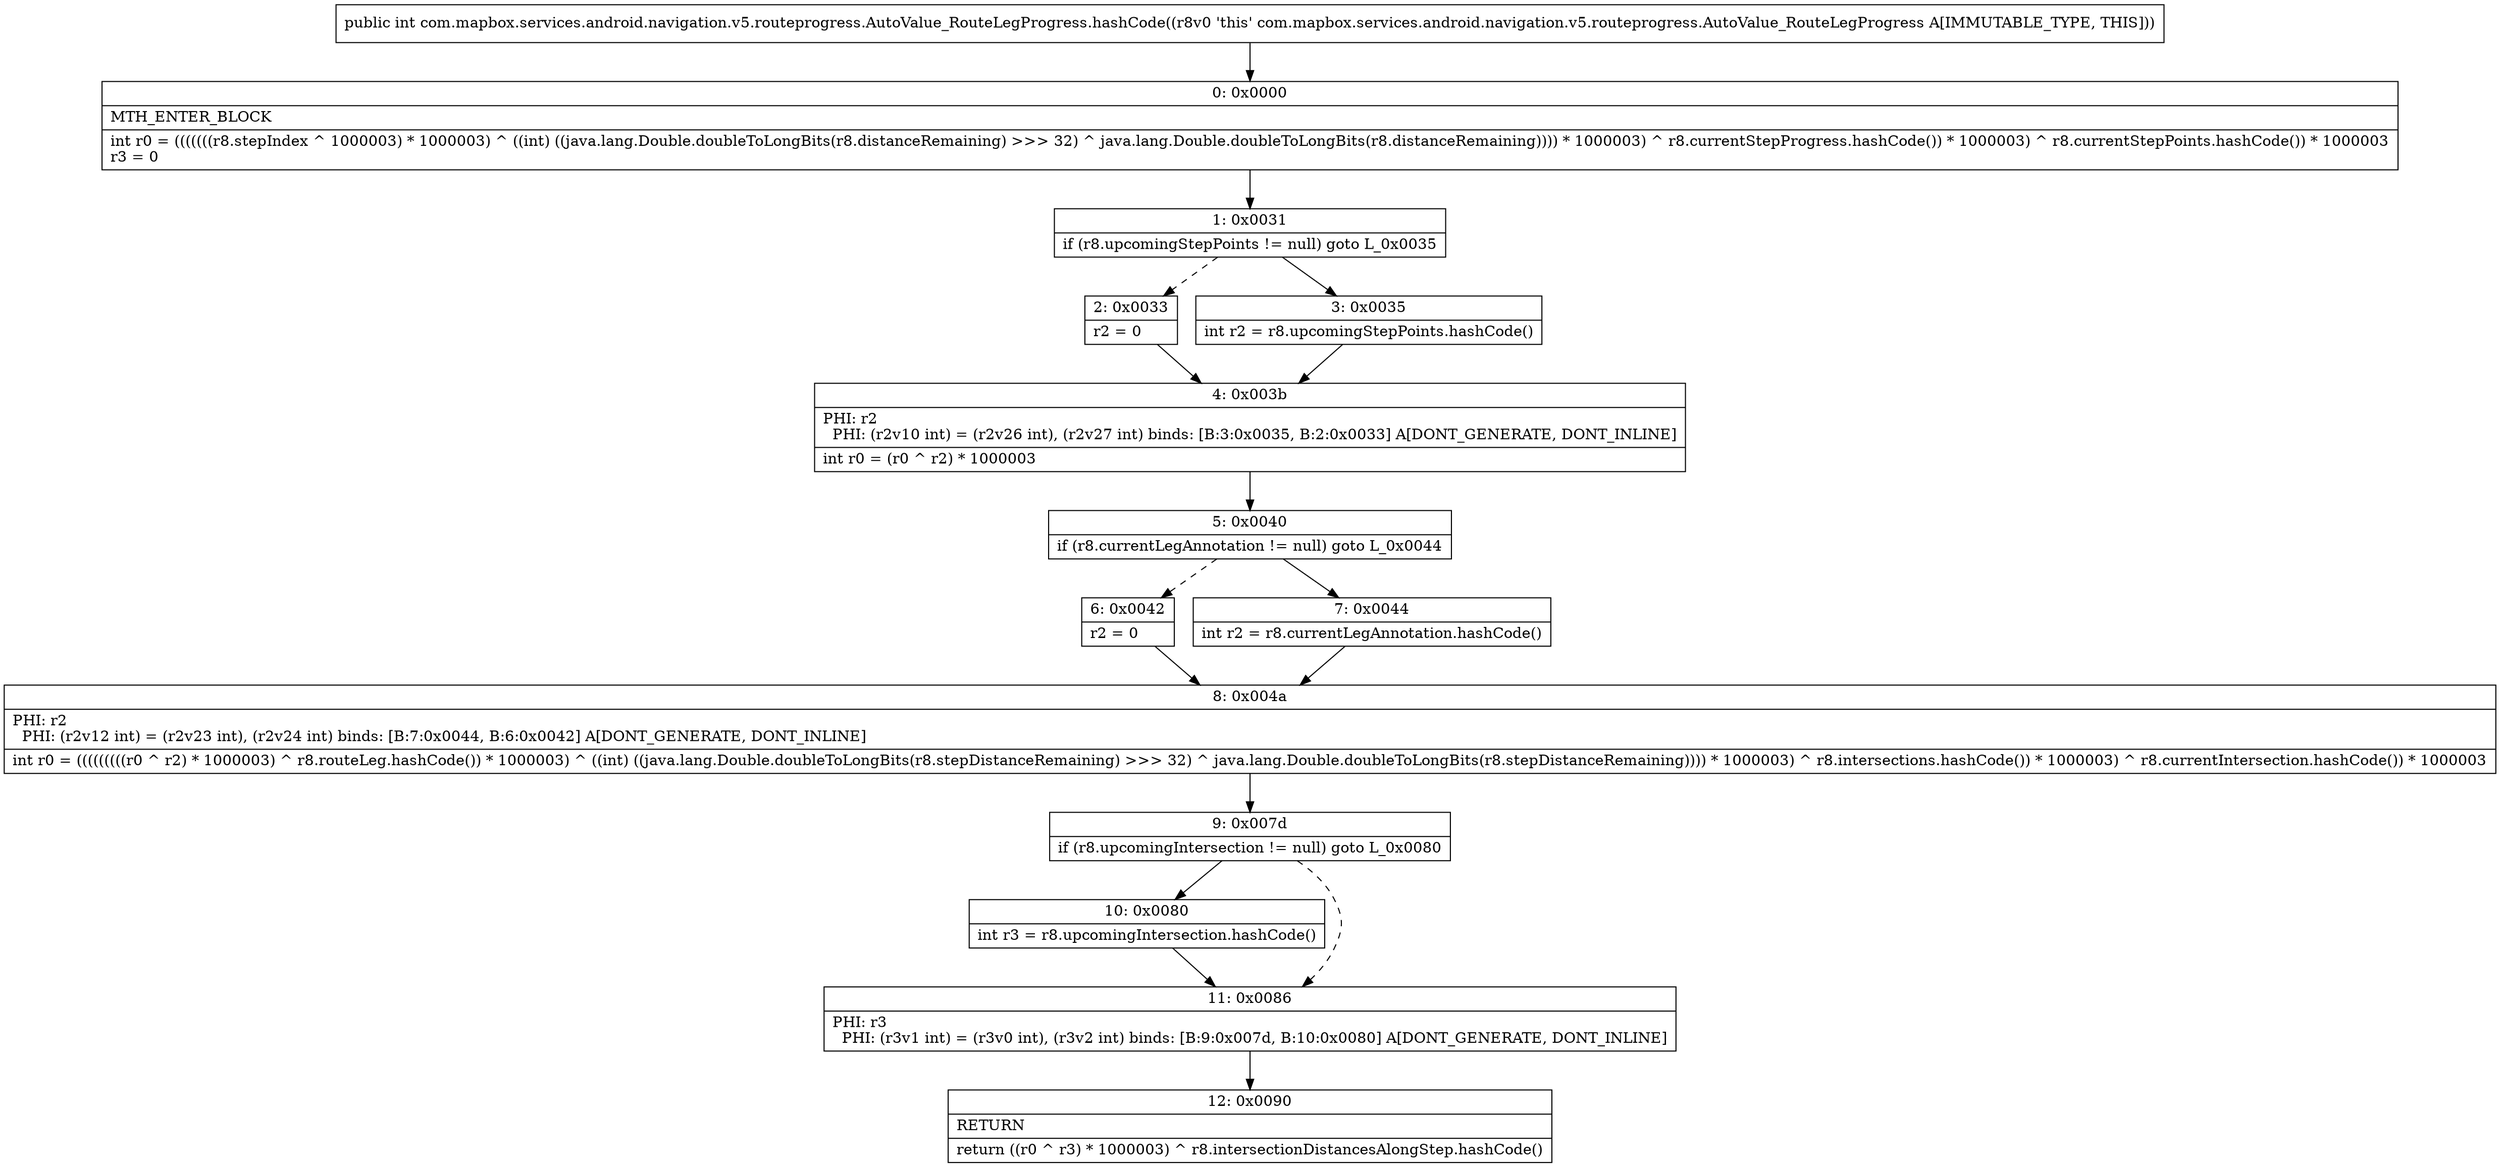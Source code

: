 digraph "CFG forcom.mapbox.services.android.navigation.v5.routeprogress.AutoValue_RouteLegProgress.hashCode()I" {
Node_0 [shape=record,label="{0\:\ 0x0000|MTH_ENTER_BLOCK\l|int r0 = (((((((r8.stepIndex ^ 1000003) * 1000003) ^ ((int) ((java.lang.Double.doubleToLongBits(r8.distanceRemaining) \>\>\> 32) ^ java.lang.Double.doubleToLongBits(r8.distanceRemaining)))) * 1000003) ^ r8.currentStepProgress.hashCode()) * 1000003) ^ r8.currentStepPoints.hashCode()) * 1000003\lr3 = 0\l}"];
Node_1 [shape=record,label="{1\:\ 0x0031|if (r8.upcomingStepPoints != null) goto L_0x0035\l}"];
Node_2 [shape=record,label="{2\:\ 0x0033|r2 = 0\l}"];
Node_3 [shape=record,label="{3\:\ 0x0035|int r2 = r8.upcomingStepPoints.hashCode()\l}"];
Node_4 [shape=record,label="{4\:\ 0x003b|PHI: r2 \l  PHI: (r2v10 int) = (r2v26 int), (r2v27 int) binds: [B:3:0x0035, B:2:0x0033] A[DONT_GENERATE, DONT_INLINE]\l|int r0 = (r0 ^ r2) * 1000003\l}"];
Node_5 [shape=record,label="{5\:\ 0x0040|if (r8.currentLegAnnotation != null) goto L_0x0044\l}"];
Node_6 [shape=record,label="{6\:\ 0x0042|r2 = 0\l}"];
Node_7 [shape=record,label="{7\:\ 0x0044|int r2 = r8.currentLegAnnotation.hashCode()\l}"];
Node_8 [shape=record,label="{8\:\ 0x004a|PHI: r2 \l  PHI: (r2v12 int) = (r2v23 int), (r2v24 int) binds: [B:7:0x0044, B:6:0x0042] A[DONT_GENERATE, DONT_INLINE]\l|int r0 = (((((((((r0 ^ r2) * 1000003) ^ r8.routeLeg.hashCode()) * 1000003) ^ ((int) ((java.lang.Double.doubleToLongBits(r8.stepDistanceRemaining) \>\>\> 32) ^ java.lang.Double.doubleToLongBits(r8.stepDistanceRemaining)))) * 1000003) ^ r8.intersections.hashCode()) * 1000003) ^ r8.currentIntersection.hashCode()) * 1000003\l}"];
Node_9 [shape=record,label="{9\:\ 0x007d|if (r8.upcomingIntersection != null) goto L_0x0080\l}"];
Node_10 [shape=record,label="{10\:\ 0x0080|int r3 = r8.upcomingIntersection.hashCode()\l}"];
Node_11 [shape=record,label="{11\:\ 0x0086|PHI: r3 \l  PHI: (r3v1 int) = (r3v0 int), (r3v2 int) binds: [B:9:0x007d, B:10:0x0080] A[DONT_GENERATE, DONT_INLINE]\l}"];
Node_12 [shape=record,label="{12\:\ 0x0090|RETURN\l|return ((r0 ^ r3) * 1000003) ^ r8.intersectionDistancesAlongStep.hashCode()\l}"];
MethodNode[shape=record,label="{public int com.mapbox.services.android.navigation.v5.routeprogress.AutoValue_RouteLegProgress.hashCode((r8v0 'this' com.mapbox.services.android.navigation.v5.routeprogress.AutoValue_RouteLegProgress A[IMMUTABLE_TYPE, THIS])) }"];
MethodNode -> Node_0;
Node_0 -> Node_1;
Node_1 -> Node_2[style=dashed];
Node_1 -> Node_3;
Node_2 -> Node_4;
Node_3 -> Node_4;
Node_4 -> Node_5;
Node_5 -> Node_6[style=dashed];
Node_5 -> Node_7;
Node_6 -> Node_8;
Node_7 -> Node_8;
Node_8 -> Node_9;
Node_9 -> Node_10;
Node_9 -> Node_11[style=dashed];
Node_10 -> Node_11;
Node_11 -> Node_12;
}

